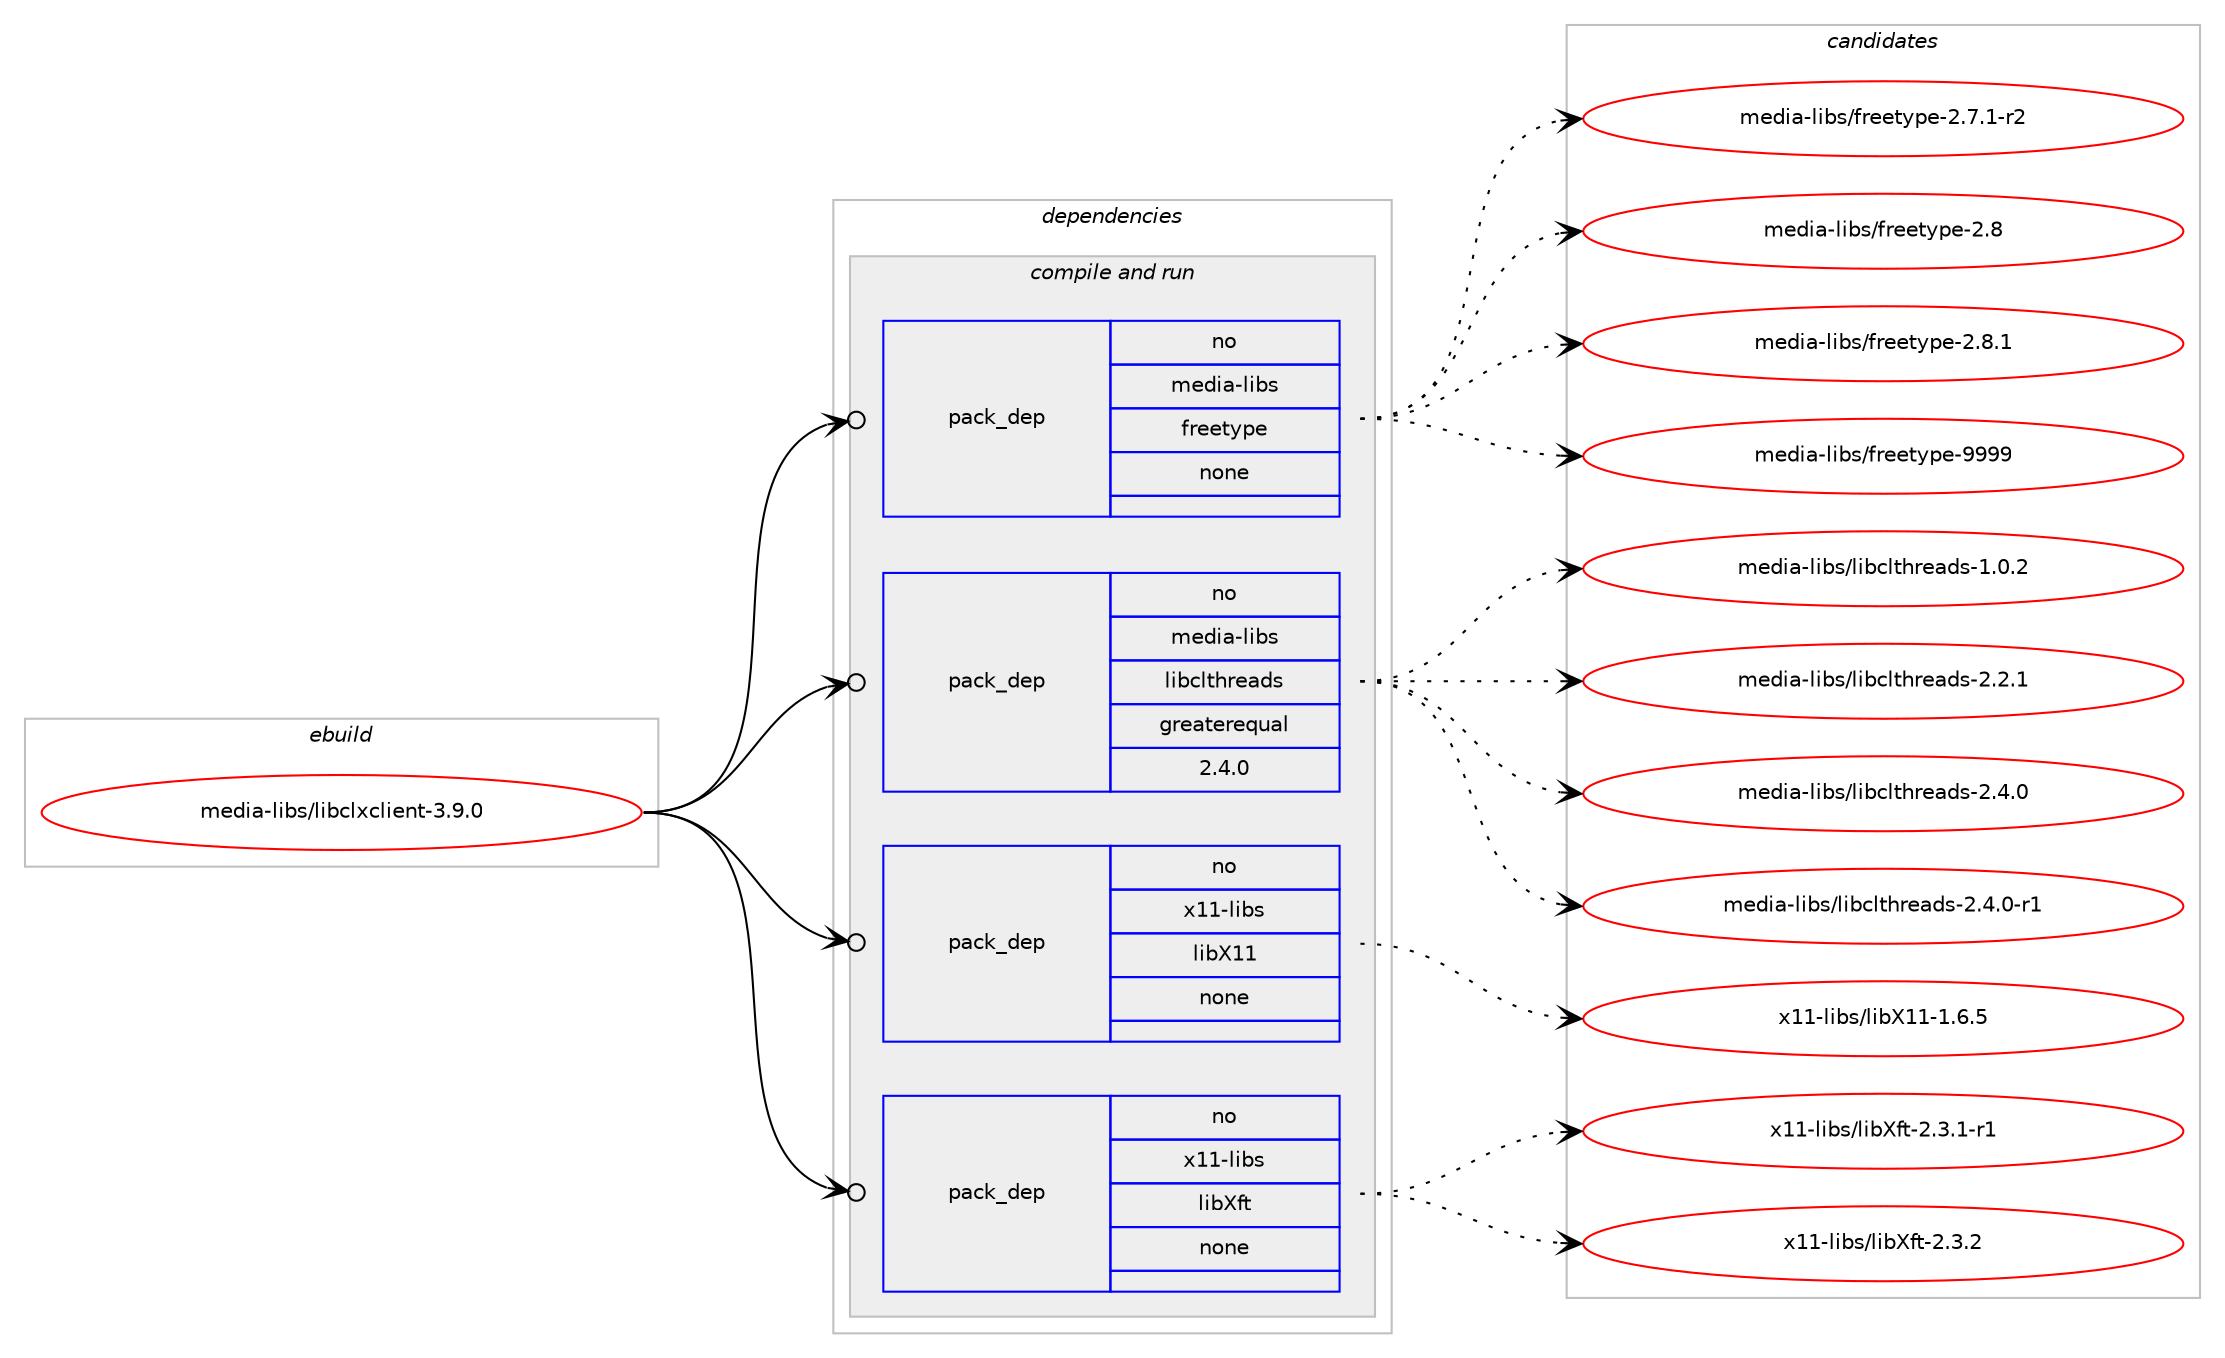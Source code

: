 digraph prolog {

# *************
# Graph options
# *************

newrank=true;
concentrate=true;
compound=true;
graph [rankdir=LR,fontname=Helvetica,fontsize=10,ranksep=1.5];#, ranksep=2.5, nodesep=0.2];
edge  [arrowhead=vee];
node  [fontname=Helvetica,fontsize=10];

# **********
# The ebuild
# **********

subgraph cluster_leftcol {
color=gray;
rank=same;
label=<<i>ebuild</i>>;
id [label="media-libs/libclxclient-3.9.0", color=red, width=4, href="../media-libs/libclxclient-3.9.0.svg"];
}

# ****************
# The dependencies
# ****************

subgraph cluster_midcol {
color=gray;
label=<<i>dependencies</i>>;
subgraph cluster_compile {
fillcolor="#eeeeee";
style=filled;
label=<<i>compile</i>>;
}
subgraph cluster_compileandrun {
fillcolor="#eeeeee";
style=filled;
label=<<i>compile and run</i>>;
subgraph pack267835 {
dependency363024 [label=<<TABLE BORDER="0" CELLBORDER="1" CELLSPACING="0" CELLPADDING="4" WIDTH="220"><TR><TD ROWSPAN="6" CELLPADDING="30">pack_dep</TD></TR><TR><TD WIDTH="110">no</TD></TR><TR><TD>media-libs</TD></TR><TR><TD>freetype</TD></TR><TR><TD>none</TD></TR><TR><TD></TD></TR></TABLE>>, shape=none, color=blue];
}
id:e -> dependency363024:w [weight=20,style="solid",arrowhead="odotvee"];
subgraph pack267836 {
dependency363025 [label=<<TABLE BORDER="0" CELLBORDER="1" CELLSPACING="0" CELLPADDING="4" WIDTH="220"><TR><TD ROWSPAN="6" CELLPADDING="30">pack_dep</TD></TR><TR><TD WIDTH="110">no</TD></TR><TR><TD>media-libs</TD></TR><TR><TD>libclthreads</TD></TR><TR><TD>greaterequal</TD></TR><TR><TD>2.4.0</TD></TR></TABLE>>, shape=none, color=blue];
}
id:e -> dependency363025:w [weight=20,style="solid",arrowhead="odotvee"];
subgraph pack267837 {
dependency363026 [label=<<TABLE BORDER="0" CELLBORDER="1" CELLSPACING="0" CELLPADDING="4" WIDTH="220"><TR><TD ROWSPAN="6" CELLPADDING="30">pack_dep</TD></TR><TR><TD WIDTH="110">no</TD></TR><TR><TD>x11-libs</TD></TR><TR><TD>libX11</TD></TR><TR><TD>none</TD></TR><TR><TD></TD></TR></TABLE>>, shape=none, color=blue];
}
id:e -> dependency363026:w [weight=20,style="solid",arrowhead="odotvee"];
subgraph pack267838 {
dependency363027 [label=<<TABLE BORDER="0" CELLBORDER="1" CELLSPACING="0" CELLPADDING="4" WIDTH="220"><TR><TD ROWSPAN="6" CELLPADDING="30">pack_dep</TD></TR><TR><TD WIDTH="110">no</TD></TR><TR><TD>x11-libs</TD></TR><TR><TD>libXft</TD></TR><TR><TD>none</TD></TR><TR><TD></TD></TR></TABLE>>, shape=none, color=blue];
}
id:e -> dependency363027:w [weight=20,style="solid",arrowhead="odotvee"];
}
subgraph cluster_run {
fillcolor="#eeeeee";
style=filled;
label=<<i>run</i>>;
}
}

# **************
# The candidates
# **************

subgraph cluster_choices {
rank=same;
color=gray;
label=<<i>candidates</i>>;

subgraph choice267835 {
color=black;
nodesep=1;
choice109101100105974510810598115471021141011011161211121014550465546494511450 [label="media-libs/freetype-2.7.1-r2", color=red, width=4,href="../media-libs/freetype-2.7.1-r2.svg"];
choice1091011001059745108105981154710211410110111612111210145504656 [label="media-libs/freetype-2.8", color=red, width=4,href="../media-libs/freetype-2.8.svg"];
choice10910110010597451081059811547102114101101116121112101455046564649 [label="media-libs/freetype-2.8.1", color=red, width=4,href="../media-libs/freetype-2.8.1.svg"];
choice109101100105974510810598115471021141011011161211121014557575757 [label="media-libs/freetype-9999", color=red, width=4,href="../media-libs/freetype-9999.svg"];
dependency363024:e -> choice109101100105974510810598115471021141011011161211121014550465546494511450:w [style=dotted,weight="100"];
dependency363024:e -> choice1091011001059745108105981154710211410110111612111210145504656:w [style=dotted,weight="100"];
dependency363024:e -> choice10910110010597451081059811547102114101101116121112101455046564649:w [style=dotted,weight="100"];
dependency363024:e -> choice109101100105974510810598115471021141011011161211121014557575757:w [style=dotted,weight="100"];
}
subgraph choice267836 {
color=black;
nodesep=1;
choice10910110010597451081059811547108105989910811610411410197100115454946484650 [label="media-libs/libclthreads-1.0.2", color=red, width=4,href="../media-libs/libclthreads-1.0.2.svg"];
choice10910110010597451081059811547108105989910811610411410197100115455046504649 [label="media-libs/libclthreads-2.2.1", color=red, width=4,href="../media-libs/libclthreads-2.2.1.svg"];
choice10910110010597451081059811547108105989910811610411410197100115455046524648 [label="media-libs/libclthreads-2.4.0", color=red, width=4,href="../media-libs/libclthreads-2.4.0.svg"];
choice109101100105974510810598115471081059899108116104114101971001154550465246484511449 [label="media-libs/libclthreads-2.4.0-r1", color=red, width=4,href="../media-libs/libclthreads-2.4.0-r1.svg"];
dependency363025:e -> choice10910110010597451081059811547108105989910811610411410197100115454946484650:w [style=dotted,weight="100"];
dependency363025:e -> choice10910110010597451081059811547108105989910811610411410197100115455046504649:w [style=dotted,weight="100"];
dependency363025:e -> choice10910110010597451081059811547108105989910811610411410197100115455046524648:w [style=dotted,weight="100"];
dependency363025:e -> choice109101100105974510810598115471081059899108116104114101971001154550465246484511449:w [style=dotted,weight="100"];
}
subgraph choice267837 {
color=black;
nodesep=1;
choice120494945108105981154710810598884949454946544653 [label="x11-libs/libX11-1.6.5", color=red, width=4,href="../x11-libs/libX11-1.6.5.svg"];
dependency363026:e -> choice120494945108105981154710810598884949454946544653:w [style=dotted,weight="100"];
}
subgraph choice267838 {
color=black;
nodesep=1;
choice120494945108105981154710810598881021164550465146494511449 [label="x11-libs/libXft-2.3.1-r1", color=red, width=4,href="../x11-libs/libXft-2.3.1-r1.svg"];
choice12049494510810598115471081059888102116455046514650 [label="x11-libs/libXft-2.3.2", color=red, width=4,href="../x11-libs/libXft-2.3.2.svg"];
dependency363027:e -> choice120494945108105981154710810598881021164550465146494511449:w [style=dotted,weight="100"];
dependency363027:e -> choice12049494510810598115471081059888102116455046514650:w [style=dotted,weight="100"];
}
}

}
